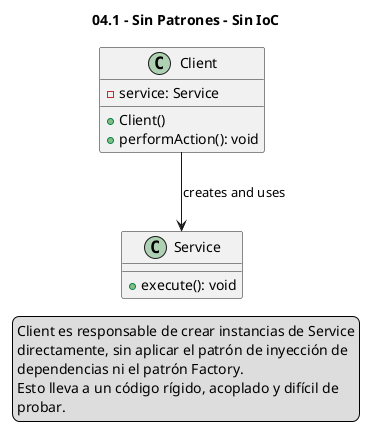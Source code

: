 @startuml

title 04.1 - Sin Patrones - Sin IoC

legend left
Client es responsable de crear instancias de Service
directamente, sin aplicar el patrón de inyección de
dependencias ni el patrón Factory.
Esto lleva a un código rígido, acoplado y difícil de
probar.
end legend

class Client {
    - service: Service
    + Client()
    + performAction(): void
}

class Service {
    + execute(): void
}

Client --> Service : creates and uses

@enduml

Client es responsable de crear instancias de Service directamente, sin aplicar el patrón de inyección de dependencias ni el patrón Factory. Esto lleva a un código rígido, acoplado y difícil de probar.